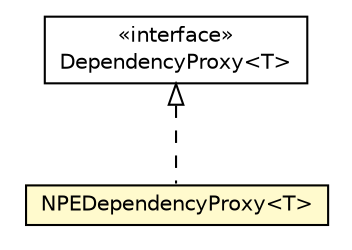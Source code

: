 #!/usr/local/bin/dot
#
# Class diagram 
# Generated by UMLGraph version R5_6-24-gf6e263 (http://www.umlgraph.org/)
#

digraph G {
	edge [fontname="Helvetica",fontsize=10,labelfontname="Helvetica",labelfontsize=10];
	node [fontname="Helvetica",fontsize=10,shape=plaintext];
	nodesep=0.25;
	ranksep=0.5;
	// org.universAAL.ioc.dependencies.DependencyProxy<T>
	c5947756 [label=<<table title="org.universAAL.ioc.dependencies.DependencyProxy" border="0" cellborder="1" cellspacing="0" cellpadding="2" port="p" href="../DependencyProxy.html">
		<tr><td><table border="0" cellspacing="0" cellpadding="1">
<tr><td align="center" balign="center"> &#171;interface&#187; </td></tr>
<tr><td align="center" balign="center"> DependencyProxy&lt;T&gt; </td></tr>
		</table></td></tr>
		</table>>, URL="../DependencyProxy.html", fontname="Helvetica", fontcolor="black", fontsize=10.0];
	// org.universAAL.ioc.dependencies.impl.NPEDependencyProxy<T>
	c5947757 [label=<<table title="org.universAAL.ioc.dependencies.impl.NPEDependencyProxy" border="0" cellborder="1" cellspacing="0" cellpadding="2" port="p" bgcolor="lemonChiffon" href="./NPEDependencyProxy.html">
		<tr><td><table border="0" cellspacing="0" cellpadding="1">
<tr><td align="center" balign="center"> NPEDependencyProxy&lt;T&gt; </td></tr>
		</table></td></tr>
		</table>>, URL="./NPEDependencyProxy.html", fontname="Helvetica", fontcolor="black", fontsize=10.0];
	//org.universAAL.ioc.dependencies.impl.NPEDependencyProxy<T> implements org.universAAL.ioc.dependencies.DependencyProxy<T>
	c5947756:p -> c5947757:p [dir=back,arrowtail=empty,style=dashed];
}

